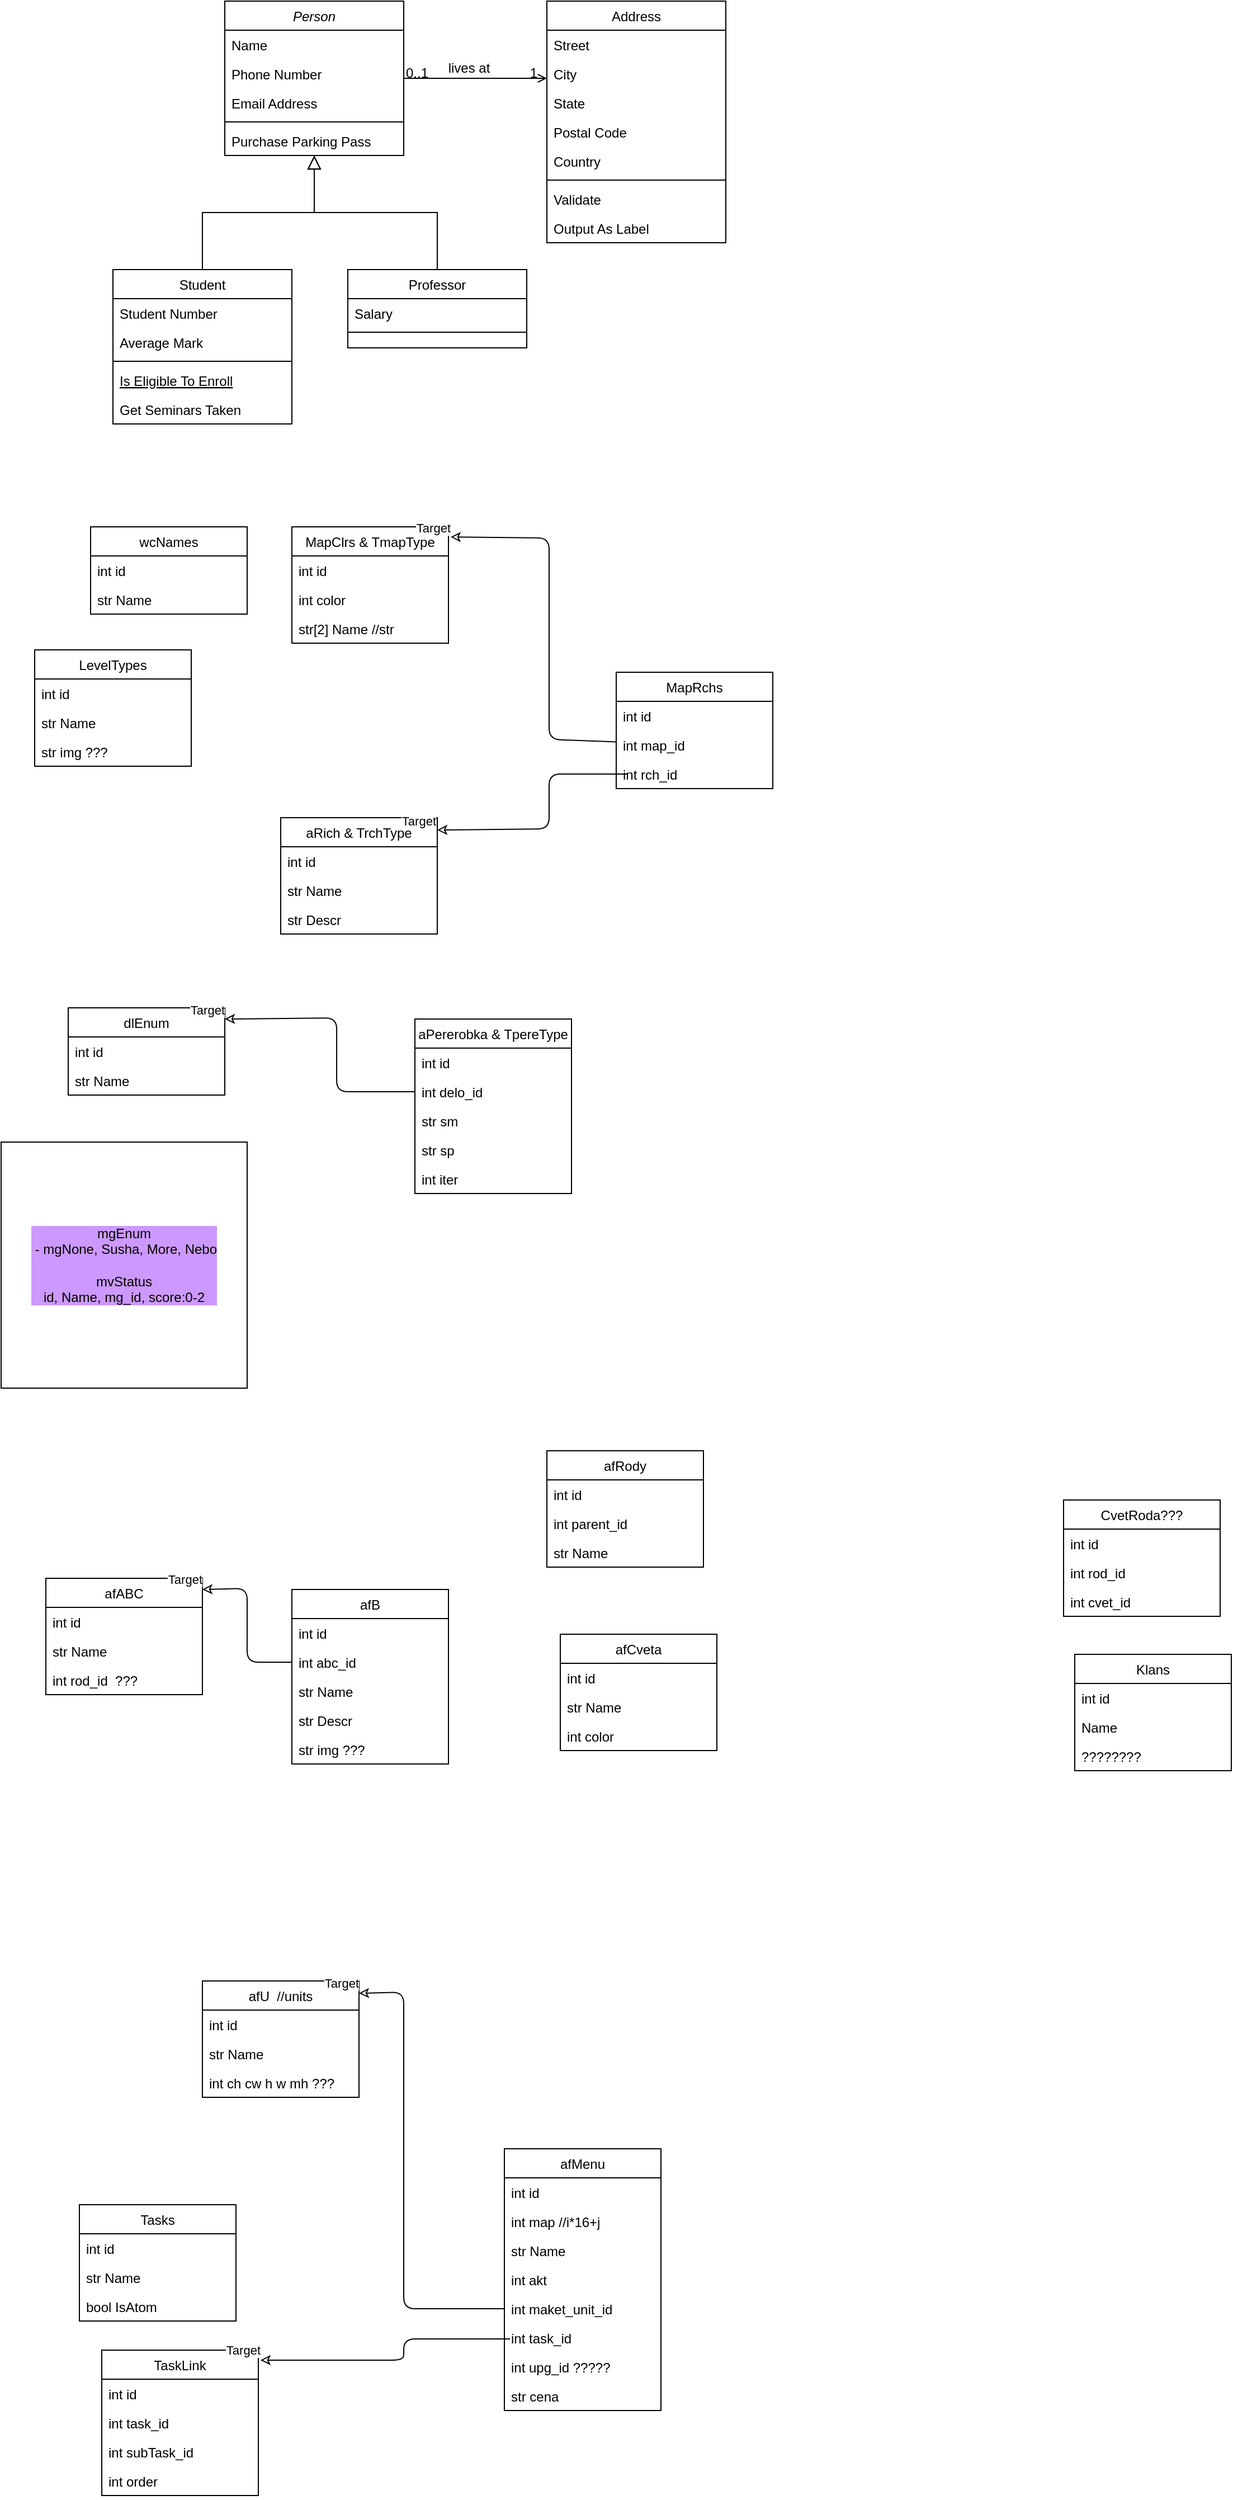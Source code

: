 <mxfile version="14.6.13" type="github">
  <diagram id="C5RBs43oDa-KdzZeNtuy" name="Page-1">
    <mxGraphModel dx="2234" dy="2109" grid="1" gridSize="10" guides="1" tooltips="1" connect="1" arrows="1" fold="1" page="1" pageScale="1" pageWidth="2339" pageHeight="3300" math="0" shadow="0">
      <root>
        <mxCell id="WIyWlLk6GJQsqaUBKTNV-0" />
        <mxCell id="WIyWlLk6GJQsqaUBKTNV-1" parent="WIyWlLk6GJQsqaUBKTNV-0" />
        <mxCell id="zkfFHV4jXpPFQw0GAbJ--0" value="Person" style="swimlane;fontStyle=2;align=center;verticalAlign=top;childLayout=stackLayout;horizontal=1;startSize=26;horizontalStack=0;resizeParent=1;resizeLast=0;collapsible=1;marginBottom=0;rounded=0;shadow=0;strokeWidth=1;" parent="WIyWlLk6GJQsqaUBKTNV-1" vertex="1">
          <mxGeometry x="220" y="120" width="160" height="138" as="geometry">
            <mxRectangle x="230" y="140" width="160" height="26" as="alternateBounds" />
          </mxGeometry>
        </mxCell>
        <mxCell id="zkfFHV4jXpPFQw0GAbJ--1" value="Name" style="text;align=left;verticalAlign=top;spacingLeft=4;spacingRight=4;overflow=hidden;rotatable=0;points=[[0,0.5],[1,0.5]];portConstraint=eastwest;" parent="zkfFHV4jXpPFQw0GAbJ--0" vertex="1">
          <mxGeometry y="26" width="160" height="26" as="geometry" />
        </mxCell>
        <mxCell id="zkfFHV4jXpPFQw0GAbJ--2" value="Phone Number" style="text;align=left;verticalAlign=top;spacingLeft=4;spacingRight=4;overflow=hidden;rotatable=0;points=[[0,0.5],[1,0.5]];portConstraint=eastwest;rounded=0;shadow=0;html=0;" parent="zkfFHV4jXpPFQw0GAbJ--0" vertex="1">
          <mxGeometry y="52" width="160" height="26" as="geometry" />
        </mxCell>
        <mxCell id="zkfFHV4jXpPFQw0GAbJ--3" value="Email Address" style="text;align=left;verticalAlign=top;spacingLeft=4;spacingRight=4;overflow=hidden;rotatable=0;points=[[0,0.5],[1,0.5]];portConstraint=eastwest;rounded=0;shadow=0;html=0;" parent="zkfFHV4jXpPFQw0GAbJ--0" vertex="1">
          <mxGeometry y="78" width="160" height="26" as="geometry" />
        </mxCell>
        <mxCell id="zkfFHV4jXpPFQw0GAbJ--4" value="" style="line;html=1;strokeWidth=1;align=left;verticalAlign=middle;spacingTop=-1;spacingLeft=3;spacingRight=3;rotatable=0;labelPosition=right;points=[];portConstraint=eastwest;" parent="zkfFHV4jXpPFQw0GAbJ--0" vertex="1">
          <mxGeometry y="104" width="160" height="8" as="geometry" />
        </mxCell>
        <mxCell id="zkfFHV4jXpPFQw0GAbJ--5" value="Purchase Parking Pass" style="text;align=left;verticalAlign=top;spacingLeft=4;spacingRight=4;overflow=hidden;rotatable=0;points=[[0,0.5],[1,0.5]];portConstraint=eastwest;" parent="zkfFHV4jXpPFQw0GAbJ--0" vertex="1">
          <mxGeometry y="112" width="160" height="26" as="geometry" />
        </mxCell>
        <mxCell id="zkfFHV4jXpPFQw0GAbJ--6" value="Student" style="swimlane;fontStyle=0;align=center;verticalAlign=top;childLayout=stackLayout;horizontal=1;startSize=26;horizontalStack=0;resizeParent=1;resizeLast=0;collapsible=1;marginBottom=0;rounded=0;shadow=0;strokeWidth=1;" parent="WIyWlLk6GJQsqaUBKTNV-1" vertex="1">
          <mxGeometry x="120" y="360" width="160" height="138" as="geometry">
            <mxRectangle x="130" y="380" width="160" height="26" as="alternateBounds" />
          </mxGeometry>
        </mxCell>
        <mxCell id="zkfFHV4jXpPFQw0GAbJ--7" value="Student Number" style="text;align=left;verticalAlign=top;spacingLeft=4;spacingRight=4;overflow=hidden;rotatable=0;points=[[0,0.5],[1,0.5]];portConstraint=eastwest;" parent="zkfFHV4jXpPFQw0GAbJ--6" vertex="1">
          <mxGeometry y="26" width="160" height="26" as="geometry" />
        </mxCell>
        <mxCell id="zkfFHV4jXpPFQw0GAbJ--8" value="Average Mark" style="text;align=left;verticalAlign=top;spacingLeft=4;spacingRight=4;overflow=hidden;rotatable=0;points=[[0,0.5],[1,0.5]];portConstraint=eastwest;rounded=0;shadow=0;html=0;" parent="zkfFHV4jXpPFQw0GAbJ--6" vertex="1">
          <mxGeometry y="52" width="160" height="26" as="geometry" />
        </mxCell>
        <mxCell id="zkfFHV4jXpPFQw0GAbJ--9" value="" style="line;html=1;strokeWidth=1;align=left;verticalAlign=middle;spacingTop=-1;spacingLeft=3;spacingRight=3;rotatable=0;labelPosition=right;points=[];portConstraint=eastwest;" parent="zkfFHV4jXpPFQw0GAbJ--6" vertex="1">
          <mxGeometry y="78" width="160" height="8" as="geometry" />
        </mxCell>
        <mxCell id="zkfFHV4jXpPFQw0GAbJ--10" value="Is Eligible To Enroll" style="text;align=left;verticalAlign=top;spacingLeft=4;spacingRight=4;overflow=hidden;rotatable=0;points=[[0,0.5],[1,0.5]];portConstraint=eastwest;fontStyle=4" parent="zkfFHV4jXpPFQw0GAbJ--6" vertex="1">
          <mxGeometry y="86" width="160" height="26" as="geometry" />
        </mxCell>
        <mxCell id="zkfFHV4jXpPFQw0GAbJ--11" value="Get Seminars Taken" style="text;align=left;verticalAlign=top;spacingLeft=4;spacingRight=4;overflow=hidden;rotatable=0;points=[[0,0.5],[1,0.5]];portConstraint=eastwest;" parent="zkfFHV4jXpPFQw0GAbJ--6" vertex="1">
          <mxGeometry y="112" width="160" height="26" as="geometry" />
        </mxCell>
        <mxCell id="zkfFHV4jXpPFQw0GAbJ--12" value="" style="endArrow=block;endSize=10;endFill=0;shadow=0;strokeWidth=1;rounded=0;edgeStyle=elbowEdgeStyle;elbow=vertical;" parent="WIyWlLk6GJQsqaUBKTNV-1" source="zkfFHV4jXpPFQw0GAbJ--6" target="zkfFHV4jXpPFQw0GAbJ--0" edge="1">
          <mxGeometry width="160" relative="1" as="geometry">
            <mxPoint x="200" y="203" as="sourcePoint" />
            <mxPoint x="200" y="203" as="targetPoint" />
          </mxGeometry>
        </mxCell>
        <mxCell id="zkfFHV4jXpPFQw0GAbJ--13" value="Professor" style="swimlane;fontStyle=0;align=center;verticalAlign=top;childLayout=stackLayout;horizontal=1;startSize=26;horizontalStack=0;resizeParent=1;resizeLast=0;collapsible=1;marginBottom=0;rounded=0;shadow=0;strokeWidth=1;" parent="WIyWlLk6GJQsqaUBKTNV-1" vertex="1">
          <mxGeometry x="330" y="360" width="160" height="70" as="geometry">
            <mxRectangle x="340" y="380" width="170" height="26" as="alternateBounds" />
          </mxGeometry>
        </mxCell>
        <mxCell id="zkfFHV4jXpPFQw0GAbJ--14" value="Salary" style="text;align=left;verticalAlign=top;spacingLeft=4;spacingRight=4;overflow=hidden;rotatable=0;points=[[0,0.5],[1,0.5]];portConstraint=eastwest;" parent="zkfFHV4jXpPFQw0GAbJ--13" vertex="1">
          <mxGeometry y="26" width="160" height="26" as="geometry" />
        </mxCell>
        <mxCell id="zkfFHV4jXpPFQw0GAbJ--15" value="" style="line;html=1;strokeWidth=1;align=left;verticalAlign=middle;spacingTop=-1;spacingLeft=3;spacingRight=3;rotatable=0;labelPosition=right;points=[];portConstraint=eastwest;" parent="zkfFHV4jXpPFQw0GAbJ--13" vertex="1">
          <mxGeometry y="52" width="160" height="8" as="geometry" />
        </mxCell>
        <mxCell id="zkfFHV4jXpPFQw0GAbJ--16" value="" style="endArrow=block;endSize=10;endFill=0;shadow=0;strokeWidth=1;rounded=0;edgeStyle=elbowEdgeStyle;elbow=vertical;" parent="WIyWlLk6GJQsqaUBKTNV-1" source="zkfFHV4jXpPFQw0GAbJ--13" target="zkfFHV4jXpPFQw0GAbJ--0" edge="1">
          <mxGeometry width="160" relative="1" as="geometry">
            <mxPoint x="210" y="373" as="sourcePoint" />
            <mxPoint x="310" y="271" as="targetPoint" />
          </mxGeometry>
        </mxCell>
        <mxCell id="zkfFHV4jXpPFQw0GAbJ--17" value="Address" style="swimlane;fontStyle=0;align=center;verticalAlign=top;childLayout=stackLayout;horizontal=1;startSize=26;horizontalStack=0;resizeParent=1;resizeLast=0;collapsible=1;marginBottom=0;rounded=0;shadow=0;strokeWidth=1;" parent="WIyWlLk6GJQsqaUBKTNV-1" vertex="1">
          <mxGeometry x="508" y="120" width="160" height="216" as="geometry">
            <mxRectangle x="550" y="140" width="160" height="26" as="alternateBounds" />
          </mxGeometry>
        </mxCell>
        <mxCell id="zkfFHV4jXpPFQw0GAbJ--18" value="Street" style="text;align=left;verticalAlign=top;spacingLeft=4;spacingRight=4;overflow=hidden;rotatable=0;points=[[0,0.5],[1,0.5]];portConstraint=eastwest;" parent="zkfFHV4jXpPFQw0GAbJ--17" vertex="1">
          <mxGeometry y="26" width="160" height="26" as="geometry" />
        </mxCell>
        <mxCell id="zkfFHV4jXpPFQw0GAbJ--19" value="City" style="text;align=left;verticalAlign=top;spacingLeft=4;spacingRight=4;overflow=hidden;rotatable=0;points=[[0,0.5],[1,0.5]];portConstraint=eastwest;rounded=0;shadow=0;html=0;" parent="zkfFHV4jXpPFQw0GAbJ--17" vertex="1">
          <mxGeometry y="52" width="160" height="26" as="geometry" />
        </mxCell>
        <mxCell id="zkfFHV4jXpPFQw0GAbJ--20" value="State" style="text;align=left;verticalAlign=top;spacingLeft=4;spacingRight=4;overflow=hidden;rotatable=0;points=[[0,0.5],[1,0.5]];portConstraint=eastwest;rounded=0;shadow=0;html=0;" parent="zkfFHV4jXpPFQw0GAbJ--17" vertex="1">
          <mxGeometry y="78" width="160" height="26" as="geometry" />
        </mxCell>
        <mxCell id="zkfFHV4jXpPFQw0GAbJ--21" value="Postal Code" style="text;align=left;verticalAlign=top;spacingLeft=4;spacingRight=4;overflow=hidden;rotatable=0;points=[[0,0.5],[1,0.5]];portConstraint=eastwest;rounded=0;shadow=0;html=0;" parent="zkfFHV4jXpPFQw0GAbJ--17" vertex="1">
          <mxGeometry y="104" width="160" height="26" as="geometry" />
        </mxCell>
        <mxCell id="zkfFHV4jXpPFQw0GAbJ--22" value="Country" style="text;align=left;verticalAlign=top;spacingLeft=4;spacingRight=4;overflow=hidden;rotatable=0;points=[[0,0.5],[1,0.5]];portConstraint=eastwest;rounded=0;shadow=0;html=0;" parent="zkfFHV4jXpPFQw0GAbJ--17" vertex="1">
          <mxGeometry y="130" width="160" height="26" as="geometry" />
        </mxCell>
        <mxCell id="zkfFHV4jXpPFQw0GAbJ--23" value="" style="line;html=1;strokeWidth=1;align=left;verticalAlign=middle;spacingTop=-1;spacingLeft=3;spacingRight=3;rotatable=0;labelPosition=right;points=[];portConstraint=eastwest;" parent="zkfFHV4jXpPFQw0GAbJ--17" vertex="1">
          <mxGeometry y="156" width="160" height="8" as="geometry" />
        </mxCell>
        <mxCell id="zkfFHV4jXpPFQw0GAbJ--24" value="Validate" style="text;align=left;verticalAlign=top;spacingLeft=4;spacingRight=4;overflow=hidden;rotatable=0;points=[[0,0.5],[1,0.5]];portConstraint=eastwest;" parent="zkfFHV4jXpPFQw0GAbJ--17" vertex="1">
          <mxGeometry y="164" width="160" height="26" as="geometry" />
        </mxCell>
        <mxCell id="zkfFHV4jXpPFQw0GAbJ--25" value="Output As Label" style="text;align=left;verticalAlign=top;spacingLeft=4;spacingRight=4;overflow=hidden;rotatable=0;points=[[0,0.5],[1,0.5]];portConstraint=eastwest;" parent="zkfFHV4jXpPFQw0GAbJ--17" vertex="1">
          <mxGeometry y="190" width="160" height="26" as="geometry" />
        </mxCell>
        <mxCell id="zkfFHV4jXpPFQw0GAbJ--26" value="" style="endArrow=open;shadow=0;strokeWidth=1;rounded=0;endFill=1;edgeStyle=elbowEdgeStyle;elbow=vertical;" parent="WIyWlLk6GJQsqaUBKTNV-1" source="zkfFHV4jXpPFQw0GAbJ--0" target="zkfFHV4jXpPFQw0GAbJ--17" edge="1">
          <mxGeometry x="0.5" y="41" relative="1" as="geometry">
            <mxPoint x="380" y="192" as="sourcePoint" />
            <mxPoint x="540" y="192" as="targetPoint" />
            <mxPoint x="-40" y="32" as="offset" />
          </mxGeometry>
        </mxCell>
        <mxCell id="zkfFHV4jXpPFQw0GAbJ--27" value="0..1" style="resizable=0;align=left;verticalAlign=bottom;labelBackgroundColor=none;fontSize=12;" parent="zkfFHV4jXpPFQw0GAbJ--26" connectable="0" vertex="1">
          <mxGeometry x="-1" relative="1" as="geometry">
            <mxPoint y="4" as="offset" />
          </mxGeometry>
        </mxCell>
        <mxCell id="zkfFHV4jXpPFQw0GAbJ--28" value="1" style="resizable=0;align=right;verticalAlign=bottom;labelBackgroundColor=none;fontSize=12;" parent="zkfFHV4jXpPFQw0GAbJ--26" connectable="0" vertex="1">
          <mxGeometry x="1" relative="1" as="geometry">
            <mxPoint x="-7" y="4" as="offset" />
          </mxGeometry>
        </mxCell>
        <mxCell id="zkfFHV4jXpPFQw0GAbJ--29" value="lives at" style="text;html=1;resizable=0;points=[];;align=center;verticalAlign=middle;labelBackgroundColor=none;rounded=0;shadow=0;strokeWidth=1;fontSize=12;" parent="zkfFHV4jXpPFQw0GAbJ--26" vertex="1" connectable="0">
          <mxGeometry x="0.5" y="49" relative="1" as="geometry">
            <mxPoint x="-38" y="40" as="offset" />
          </mxGeometry>
        </mxCell>
        <mxCell id="DwehMy0vbzibm8XG3sum-0" value="wcNames" style="swimlane;fontStyle=0;childLayout=stackLayout;horizontal=1;startSize=26;horizontalStack=0;resizeParent=1;resizeParentMax=0;resizeLast=0;collapsible=1;marginBottom=0;" vertex="1" parent="WIyWlLk6GJQsqaUBKTNV-1">
          <mxGeometry x="100" y="590" width="140" height="78" as="geometry" />
        </mxCell>
        <mxCell id="DwehMy0vbzibm8XG3sum-1" value="int id" style="text;strokeColor=none;fillColor=none;align=left;verticalAlign=top;spacingLeft=4;spacingRight=4;overflow=hidden;rotatable=0;points=[[0,0.5],[1,0.5]];portConstraint=eastwest;" vertex="1" parent="DwehMy0vbzibm8XG3sum-0">
          <mxGeometry y="26" width="140" height="26" as="geometry" />
        </mxCell>
        <mxCell id="DwehMy0vbzibm8XG3sum-2" value="str Name" style="text;strokeColor=none;fillColor=none;align=left;verticalAlign=top;spacingLeft=4;spacingRight=4;overflow=hidden;rotatable=0;points=[[0,0.5],[1,0.5]];portConstraint=eastwest;" vertex="1" parent="DwehMy0vbzibm8XG3sum-0">
          <mxGeometry y="52" width="140" height="26" as="geometry" />
        </mxCell>
        <mxCell id="DwehMy0vbzibm8XG3sum-4" value="MapClrs &amp; TmapType" style="swimlane;fontStyle=0;childLayout=stackLayout;horizontal=1;startSize=26;horizontalStack=0;resizeParent=1;resizeParentMax=0;resizeLast=0;collapsible=1;marginBottom=0;" vertex="1" parent="WIyWlLk6GJQsqaUBKTNV-1">
          <mxGeometry x="280" y="590" width="140" height="104" as="geometry" />
        </mxCell>
        <mxCell id="DwehMy0vbzibm8XG3sum-5" value="int id" style="text;strokeColor=none;fillColor=none;align=left;verticalAlign=top;spacingLeft=4;spacingRight=4;overflow=hidden;rotatable=0;points=[[0,0.5],[1,0.5]];portConstraint=eastwest;" vertex="1" parent="DwehMy0vbzibm8XG3sum-4">
          <mxGeometry y="26" width="140" height="26" as="geometry" />
        </mxCell>
        <mxCell id="DwehMy0vbzibm8XG3sum-6" value="int color" style="text;strokeColor=none;fillColor=none;align=left;verticalAlign=top;spacingLeft=4;spacingRight=4;overflow=hidden;rotatable=0;points=[[0,0.5],[1,0.5]];portConstraint=eastwest;" vertex="1" parent="DwehMy0vbzibm8XG3sum-4">
          <mxGeometry y="52" width="140" height="26" as="geometry" />
        </mxCell>
        <mxCell id="DwehMy0vbzibm8XG3sum-7" value="str[2] Name //str" style="text;strokeColor=none;fillColor=none;align=left;verticalAlign=top;spacingLeft=4;spacingRight=4;overflow=hidden;rotatable=0;points=[[0,0.5],[1,0.5]];portConstraint=eastwest;" vertex="1" parent="DwehMy0vbzibm8XG3sum-4">
          <mxGeometry y="78" width="140" height="26" as="geometry" />
        </mxCell>
        <mxCell id="DwehMy0vbzibm8XG3sum-8" value="MapRchs" style="swimlane;fontStyle=0;childLayout=stackLayout;horizontal=1;startSize=26;horizontalStack=0;resizeParent=1;resizeParentMax=0;resizeLast=0;collapsible=1;marginBottom=0;" vertex="1" parent="WIyWlLk6GJQsqaUBKTNV-1">
          <mxGeometry x="570" y="720" width="140" height="104" as="geometry" />
        </mxCell>
        <mxCell id="DwehMy0vbzibm8XG3sum-9" value="int id" style="text;strokeColor=none;fillColor=none;align=left;verticalAlign=top;spacingLeft=4;spacingRight=4;overflow=hidden;rotatable=0;points=[[0,0.5],[1,0.5]];portConstraint=eastwest;" vertex="1" parent="DwehMy0vbzibm8XG3sum-8">
          <mxGeometry y="26" width="140" height="26" as="geometry" />
        </mxCell>
        <mxCell id="DwehMy0vbzibm8XG3sum-10" value="int map_id" style="text;strokeColor=none;fillColor=none;align=left;verticalAlign=top;spacingLeft=4;spacingRight=4;overflow=hidden;rotatable=0;points=[[0,0.5],[1,0.5]];portConstraint=eastwest;" vertex="1" parent="DwehMy0vbzibm8XG3sum-8">
          <mxGeometry y="52" width="140" height="26" as="geometry" />
        </mxCell>
        <mxCell id="DwehMy0vbzibm8XG3sum-11" value="int rch_id" style="text;strokeColor=none;fillColor=none;align=left;verticalAlign=top;spacingLeft=4;spacingRight=4;overflow=hidden;rotatable=0;points=[[0,0.5],[1,0.5]];portConstraint=eastwest;" vertex="1" parent="DwehMy0vbzibm8XG3sum-8">
          <mxGeometry y="78" width="140" height="26" as="geometry" />
        </mxCell>
        <mxCell id="DwehMy0vbzibm8XG3sum-12" value="aRich &amp; TrchType" style="swimlane;fontStyle=0;childLayout=stackLayout;horizontal=1;startSize=26;horizontalStack=0;resizeParent=1;resizeParentMax=0;resizeLast=0;collapsible=1;marginBottom=0;" vertex="1" parent="WIyWlLk6GJQsqaUBKTNV-1">
          <mxGeometry x="270" y="850" width="140" height="104" as="geometry" />
        </mxCell>
        <mxCell id="DwehMy0vbzibm8XG3sum-13" value="int id" style="text;strokeColor=none;fillColor=none;align=left;verticalAlign=top;spacingLeft=4;spacingRight=4;overflow=hidden;rotatable=0;points=[[0,0.5],[1,0.5]];portConstraint=eastwest;" vertex="1" parent="DwehMy0vbzibm8XG3sum-12">
          <mxGeometry y="26" width="140" height="26" as="geometry" />
        </mxCell>
        <mxCell id="DwehMy0vbzibm8XG3sum-14" value="str Name" style="text;strokeColor=none;fillColor=none;align=left;verticalAlign=top;spacingLeft=4;spacingRight=4;overflow=hidden;rotatable=0;points=[[0,0.5],[1,0.5]];portConstraint=eastwest;" vertex="1" parent="DwehMy0vbzibm8XG3sum-12">
          <mxGeometry y="52" width="140" height="26" as="geometry" />
        </mxCell>
        <mxCell id="DwehMy0vbzibm8XG3sum-15" value="str Descr" style="text;strokeColor=none;fillColor=none;align=left;verticalAlign=top;spacingLeft=4;spacingRight=4;overflow=hidden;rotatable=0;points=[[0,0.5],[1,0.5]];portConstraint=eastwest;" vertex="1" parent="DwehMy0vbzibm8XG3sum-12">
          <mxGeometry y="78" width="140" height="26" as="geometry" />
        </mxCell>
        <mxCell id="DwehMy0vbzibm8XG3sum-16" value="" style="endArrow=classic;html=1;endFill=0;entryX=1.014;entryY=0.087;entryDx=0;entryDy=0;entryPerimeter=0;" edge="1" parent="WIyWlLk6GJQsqaUBKTNV-1" source="DwehMy0vbzibm8XG3sum-10" target="DwehMy0vbzibm8XG3sum-4">
          <mxGeometry relative="1" as="geometry">
            <mxPoint x="567" y="780" as="sourcePoint" />
            <mxPoint x="430" y="600" as="targetPoint" />
            <Array as="points">
              <mxPoint x="510" y="780" />
              <mxPoint x="510" y="600" />
            </Array>
          </mxGeometry>
        </mxCell>
        <mxCell id="DwehMy0vbzibm8XG3sum-19" value="Target" style="edgeLabel;resizable=0;html=1;align=right;verticalAlign=bottom;" connectable="0" vertex="1" parent="DwehMy0vbzibm8XG3sum-16">
          <mxGeometry x="1" relative="1" as="geometry" />
        </mxCell>
        <mxCell id="DwehMy0vbzibm8XG3sum-20" value="" style="endArrow=classic;html=1;endFill=0;entryX=1;entryY=0.106;entryDx=0;entryDy=0;entryPerimeter=0;exitX=0.071;exitY=0.501;exitDx=0;exitDy=0;exitPerimeter=0;" edge="1" parent="WIyWlLk6GJQsqaUBKTNV-1" source="DwehMy0vbzibm8XG3sum-11" target="DwehMy0vbzibm8XG3sum-12">
          <mxGeometry relative="1" as="geometry">
            <mxPoint x="577" y="790" as="sourcePoint" />
            <mxPoint x="440" y="610" as="targetPoint" />
            <Array as="points">
              <mxPoint x="510" y="811" />
              <mxPoint x="510" y="860" />
            </Array>
          </mxGeometry>
        </mxCell>
        <mxCell id="DwehMy0vbzibm8XG3sum-21" value="Target" style="edgeLabel;resizable=0;html=1;align=right;verticalAlign=bottom;" connectable="0" vertex="1" parent="DwehMy0vbzibm8XG3sum-20">
          <mxGeometry x="1" relative="1" as="geometry" />
        </mxCell>
        <mxCell id="DwehMy0vbzibm8XG3sum-22" value="dlEnum" style="swimlane;fontStyle=0;childLayout=stackLayout;horizontal=1;startSize=26;horizontalStack=0;resizeParent=1;resizeParentMax=0;resizeLast=0;collapsible=1;marginBottom=0;" vertex="1" parent="WIyWlLk6GJQsqaUBKTNV-1">
          <mxGeometry x="80" y="1020" width="140" height="78" as="geometry" />
        </mxCell>
        <mxCell id="DwehMy0vbzibm8XG3sum-23" value="int id" style="text;strokeColor=none;fillColor=none;align=left;verticalAlign=top;spacingLeft=4;spacingRight=4;overflow=hidden;rotatable=0;points=[[0,0.5],[1,0.5]];portConstraint=eastwest;" vertex="1" parent="DwehMy0vbzibm8XG3sum-22">
          <mxGeometry y="26" width="140" height="26" as="geometry" />
        </mxCell>
        <mxCell id="DwehMy0vbzibm8XG3sum-24" value="str Name" style="text;strokeColor=none;fillColor=none;align=left;verticalAlign=top;spacingLeft=4;spacingRight=4;overflow=hidden;rotatable=0;points=[[0,0.5],[1,0.5]];portConstraint=eastwest;" vertex="1" parent="DwehMy0vbzibm8XG3sum-22">
          <mxGeometry y="52" width="140" height="26" as="geometry" />
        </mxCell>
        <mxCell id="DwehMy0vbzibm8XG3sum-26" value="aPererobka &amp; TpereType" style="swimlane;fontStyle=0;childLayout=stackLayout;horizontal=1;startSize=26;horizontalStack=0;resizeParent=1;resizeParentMax=0;resizeLast=0;collapsible=1;marginBottom=0;" vertex="1" parent="WIyWlLk6GJQsqaUBKTNV-1">
          <mxGeometry x="390" y="1030" width="140" height="156" as="geometry" />
        </mxCell>
        <mxCell id="DwehMy0vbzibm8XG3sum-27" value="int id" style="text;strokeColor=none;fillColor=none;align=left;verticalAlign=top;spacingLeft=4;spacingRight=4;overflow=hidden;rotatable=0;points=[[0,0.5],[1,0.5]];portConstraint=eastwest;" vertex="1" parent="DwehMy0vbzibm8XG3sum-26">
          <mxGeometry y="26" width="140" height="26" as="geometry" />
        </mxCell>
        <mxCell id="DwehMy0vbzibm8XG3sum-28" value="int delo_id" style="text;strokeColor=none;fillColor=none;align=left;verticalAlign=top;spacingLeft=4;spacingRight=4;overflow=hidden;rotatable=0;points=[[0,0.5],[1,0.5]];portConstraint=eastwest;" vertex="1" parent="DwehMy0vbzibm8XG3sum-26">
          <mxGeometry y="52" width="140" height="26" as="geometry" />
        </mxCell>
        <mxCell id="DwehMy0vbzibm8XG3sum-29" value="str sm" style="text;strokeColor=none;fillColor=none;align=left;verticalAlign=top;spacingLeft=4;spacingRight=4;overflow=hidden;rotatable=0;points=[[0,0.5],[1,0.5]];portConstraint=eastwest;" vertex="1" parent="DwehMy0vbzibm8XG3sum-26">
          <mxGeometry y="78" width="140" height="26" as="geometry" />
        </mxCell>
        <mxCell id="DwehMy0vbzibm8XG3sum-30" value="str sp" style="text;strokeColor=none;fillColor=none;align=left;verticalAlign=top;spacingLeft=4;spacingRight=4;overflow=hidden;rotatable=0;points=[[0,0.5],[1,0.5]];portConstraint=eastwest;" vertex="1" parent="DwehMy0vbzibm8XG3sum-26">
          <mxGeometry y="104" width="140" height="26" as="geometry" />
        </mxCell>
        <mxCell id="DwehMy0vbzibm8XG3sum-33" value="int iter" style="text;strokeColor=none;fillColor=none;align=left;verticalAlign=top;spacingLeft=4;spacingRight=4;overflow=hidden;rotatable=0;points=[[0,0.5],[1,0.5]];portConstraint=eastwest;" vertex="1" parent="DwehMy0vbzibm8XG3sum-26">
          <mxGeometry y="130" width="140" height="26" as="geometry" />
        </mxCell>
        <mxCell id="DwehMy0vbzibm8XG3sum-31" value="" style="endArrow=classic;html=1;endFill=0;entryX=1;entryY=0.106;entryDx=0;entryDy=0;entryPerimeter=0;exitX=0;exitY=0.5;exitDx=0;exitDy=0;" edge="1" parent="WIyWlLk6GJQsqaUBKTNV-1" source="DwehMy0vbzibm8XG3sum-28">
          <mxGeometry relative="1" as="geometry">
            <mxPoint x="390.0" y="980.006" as="sourcePoint" />
            <mxPoint x="220.06" y="1030.004" as="targetPoint" />
            <Array as="points">
              <mxPoint x="320" y="1095" />
              <mxPoint x="320.06" y="1028.98" />
            </Array>
          </mxGeometry>
        </mxCell>
        <mxCell id="DwehMy0vbzibm8XG3sum-32" value="Target" style="edgeLabel;resizable=0;html=1;align=right;verticalAlign=bottom;" connectable="0" vertex="1" parent="DwehMy0vbzibm8XG3sum-31">
          <mxGeometry x="1" relative="1" as="geometry" />
        </mxCell>
        <mxCell id="DwehMy0vbzibm8XG3sum-34" value="afRody" style="swimlane;fontStyle=0;childLayout=stackLayout;horizontal=1;startSize=26;horizontalStack=0;resizeParent=1;resizeParentMax=0;resizeLast=0;collapsible=1;marginBottom=0;" vertex="1" parent="WIyWlLk6GJQsqaUBKTNV-1">
          <mxGeometry x="508" y="1416" width="140" height="104" as="geometry" />
        </mxCell>
        <mxCell id="DwehMy0vbzibm8XG3sum-35" value="int id" style="text;strokeColor=none;fillColor=none;align=left;verticalAlign=top;spacingLeft=4;spacingRight=4;overflow=hidden;rotatable=0;points=[[0,0.5],[1,0.5]];portConstraint=eastwest;" vertex="1" parent="DwehMy0vbzibm8XG3sum-34">
          <mxGeometry y="26" width="140" height="26" as="geometry" />
        </mxCell>
        <mxCell id="DwehMy0vbzibm8XG3sum-36" value="int parent_id" style="text;strokeColor=none;fillColor=none;align=left;verticalAlign=top;spacingLeft=4;spacingRight=4;overflow=hidden;rotatable=0;points=[[0,0.5],[1,0.5]];portConstraint=eastwest;" vertex="1" parent="DwehMy0vbzibm8XG3sum-34">
          <mxGeometry y="52" width="140" height="26" as="geometry" />
        </mxCell>
        <mxCell id="DwehMy0vbzibm8XG3sum-37" value="str Name" style="text;strokeColor=none;fillColor=none;align=left;verticalAlign=top;spacingLeft=4;spacingRight=4;overflow=hidden;rotatable=0;points=[[0,0.5],[1,0.5]];portConstraint=eastwest;" vertex="1" parent="DwehMy0vbzibm8XG3sum-34">
          <mxGeometry y="78" width="140" height="26" as="geometry" />
        </mxCell>
        <mxCell id="DwehMy0vbzibm8XG3sum-38" value="Klans" style="swimlane;fontStyle=0;childLayout=stackLayout;horizontal=1;startSize=26;horizontalStack=0;resizeParent=1;resizeParentMax=0;resizeLast=0;collapsible=1;marginBottom=0;" vertex="1" parent="WIyWlLk6GJQsqaUBKTNV-1">
          <mxGeometry x="980" y="1598" width="140" height="104" as="geometry" />
        </mxCell>
        <mxCell id="DwehMy0vbzibm8XG3sum-39" value="int id" style="text;strokeColor=none;fillColor=none;align=left;verticalAlign=top;spacingLeft=4;spacingRight=4;overflow=hidden;rotatable=0;points=[[0,0.5],[1,0.5]];portConstraint=eastwest;" vertex="1" parent="DwehMy0vbzibm8XG3sum-38">
          <mxGeometry y="26" width="140" height="26" as="geometry" />
        </mxCell>
        <mxCell id="DwehMy0vbzibm8XG3sum-40" value="Name" style="text;strokeColor=none;fillColor=none;align=left;verticalAlign=top;spacingLeft=4;spacingRight=4;overflow=hidden;rotatable=0;points=[[0,0.5],[1,0.5]];portConstraint=eastwest;" vertex="1" parent="DwehMy0vbzibm8XG3sum-38">
          <mxGeometry y="52" width="140" height="26" as="geometry" />
        </mxCell>
        <mxCell id="DwehMy0vbzibm8XG3sum-41" value="????????" style="text;strokeColor=none;fillColor=none;align=left;verticalAlign=top;spacingLeft=4;spacingRight=4;overflow=hidden;rotatable=0;points=[[0,0.5],[1,0.5]];portConstraint=eastwest;" vertex="1" parent="DwehMy0vbzibm8XG3sum-38">
          <mxGeometry y="78" width="140" height="26" as="geometry" />
        </mxCell>
        <mxCell id="DwehMy0vbzibm8XG3sum-42" value="afCveta" style="swimlane;fontStyle=0;childLayout=stackLayout;horizontal=1;startSize=26;horizontalStack=0;resizeParent=1;resizeParentMax=0;resizeLast=0;collapsible=1;marginBottom=0;" vertex="1" parent="WIyWlLk6GJQsqaUBKTNV-1">
          <mxGeometry x="520" y="1580" width="140" height="104" as="geometry" />
        </mxCell>
        <mxCell id="DwehMy0vbzibm8XG3sum-43" value="int id" style="text;strokeColor=none;fillColor=none;align=left;verticalAlign=top;spacingLeft=4;spacingRight=4;overflow=hidden;rotatable=0;points=[[0,0.5],[1,0.5]];portConstraint=eastwest;" vertex="1" parent="DwehMy0vbzibm8XG3sum-42">
          <mxGeometry y="26" width="140" height="26" as="geometry" />
        </mxCell>
        <mxCell id="DwehMy0vbzibm8XG3sum-44" value="str Name" style="text;strokeColor=none;fillColor=none;align=left;verticalAlign=top;spacingLeft=4;spacingRight=4;overflow=hidden;rotatable=0;points=[[0,0.5],[1,0.5]];portConstraint=eastwest;" vertex="1" parent="DwehMy0vbzibm8XG3sum-42">
          <mxGeometry y="52" width="140" height="26" as="geometry" />
        </mxCell>
        <mxCell id="DwehMy0vbzibm8XG3sum-45" value="int color" style="text;strokeColor=none;fillColor=none;align=left;verticalAlign=top;spacingLeft=4;spacingRight=4;overflow=hidden;rotatable=0;points=[[0,0.5],[1,0.5]];portConstraint=eastwest;" vertex="1" parent="DwehMy0vbzibm8XG3sum-42">
          <mxGeometry y="78" width="140" height="26" as="geometry" />
        </mxCell>
        <mxCell id="DwehMy0vbzibm8XG3sum-46" value="CvetRoda???" style="swimlane;fontStyle=0;childLayout=stackLayout;horizontal=1;startSize=26;horizontalStack=0;resizeParent=1;resizeParentMax=0;resizeLast=0;collapsible=1;marginBottom=0;" vertex="1" parent="WIyWlLk6GJQsqaUBKTNV-1">
          <mxGeometry x="970" y="1460" width="140" height="104" as="geometry" />
        </mxCell>
        <mxCell id="DwehMy0vbzibm8XG3sum-47" value="int id" style="text;strokeColor=none;fillColor=none;align=left;verticalAlign=top;spacingLeft=4;spacingRight=4;overflow=hidden;rotatable=0;points=[[0,0.5],[1,0.5]];portConstraint=eastwest;" vertex="1" parent="DwehMy0vbzibm8XG3sum-46">
          <mxGeometry y="26" width="140" height="26" as="geometry" />
        </mxCell>
        <mxCell id="DwehMy0vbzibm8XG3sum-48" value="int rod_id" style="text;strokeColor=none;fillColor=none;align=left;verticalAlign=top;spacingLeft=4;spacingRight=4;overflow=hidden;rotatable=0;points=[[0,0.5],[1,0.5]];portConstraint=eastwest;" vertex="1" parent="DwehMy0vbzibm8XG3sum-46">
          <mxGeometry y="52" width="140" height="26" as="geometry" />
        </mxCell>
        <mxCell id="DwehMy0vbzibm8XG3sum-49" value="int cvet_id" style="text;strokeColor=none;fillColor=none;align=left;verticalAlign=top;spacingLeft=4;spacingRight=4;overflow=hidden;rotatable=0;points=[[0,0.5],[1,0.5]];portConstraint=eastwest;" vertex="1" parent="DwehMy0vbzibm8XG3sum-46">
          <mxGeometry y="78" width="140" height="26" as="geometry" />
        </mxCell>
        <mxCell id="DwehMy0vbzibm8XG3sum-50" value="afABC" style="swimlane;fontStyle=0;childLayout=stackLayout;horizontal=1;startSize=26;horizontalStack=0;resizeParent=1;resizeParentMax=0;resizeLast=0;collapsible=1;marginBottom=0;" vertex="1" parent="WIyWlLk6GJQsqaUBKTNV-1">
          <mxGeometry x="60" y="1530" width="140" height="104" as="geometry" />
        </mxCell>
        <mxCell id="DwehMy0vbzibm8XG3sum-51" value="int id" style="text;strokeColor=none;fillColor=none;align=left;verticalAlign=top;spacingLeft=4;spacingRight=4;overflow=hidden;rotatable=0;points=[[0,0.5],[1,0.5]];portConstraint=eastwest;" vertex="1" parent="DwehMy0vbzibm8XG3sum-50">
          <mxGeometry y="26" width="140" height="26" as="geometry" />
        </mxCell>
        <mxCell id="DwehMy0vbzibm8XG3sum-52" value="str Name" style="text;strokeColor=none;fillColor=none;align=left;verticalAlign=top;spacingLeft=4;spacingRight=4;overflow=hidden;rotatable=0;points=[[0,0.5],[1,0.5]];portConstraint=eastwest;" vertex="1" parent="DwehMy0vbzibm8XG3sum-50">
          <mxGeometry y="52" width="140" height="26" as="geometry" />
        </mxCell>
        <mxCell id="DwehMy0vbzibm8XG3sum-53" value="int rod_id  ???" style="text;strokeColor=none;fillColor=none;align=left;verticalAlign=top;spacingLeft=4;spacingRight=4;overflow=hidden;rotatable=0;points=[[0,0.5],[1,0.5]];portConstraint=eastwest;" vertex="1" parent="DwehMy0vbzibm8XG3sum-50">
          <mxGeometry y="78" width="140" height="26" as="geometry" />
        </mxCell>
        <mxCell id="DwehMy0vbzibm8XG3sum-54" value="afB" style="swimlane;fontStyle=0;childLayout=stackLayout;horizontal=1;startSize=26;horizontalStack=0;resizeParent=1;resizeParentMax=0;resizeLast=0;collapsible=1;marginBottom=0;" vertex="1" parent="WIyWlLk6GJQsqaUBKTNV-1">
          <mxGeometry x="280" y="1540" width="140" height="156" as="geometry" />
        </mxCell>
        <mxCell id="DwehMy0vbzibm8XG3sum-55" value="int id" style="text;strokeColor=none;fillColor=none;align=left;verticalAlign=top;spacingLeft=4;spacingRight=4;overflow=hidden;rotatable=0;points=[[0,0.5],[1,0.5]];portConstraint=eastwest;" vertex="1" parent="DwehMy0vbzibm8XG3sum-54">
          <mxGeometry y="26" width="140" height="26" as="geometry" />
        </mxCell>
        <mxCell id="DwehMy0vbzibm8XG3sum-56" value="int abc_id" style="text;strokeColor=none;fillColor=none;align=left;verticalAlign=top;spacingLeft=4;spacingRight=4;overflow=hidden;rotatable=0;points=[[0,0.5],[1,0.5]];portConstraint=eastwest;" vertex="1" parent="DwehMy0vbzibm8XG3sum-54">
          <mxGeometry y="52" width="140" height="26" as="geometry" />
        </mxCell>
        <mxCell id="DwehMy0vbzibm8XG3sum-57" value="str Name" style="text;strokeColor=none;fillColor=none;align=left;verticalAlign=top;spacingLeft=4;spacingRight=4;overflow=hidden;rotatable=0;points=[[0,0.5],[1,0.5]];portConstraint=eastwest;" vertex="1" parent="DwehMy0vbzibm8XG3sum-54">
          <mxGeometry y="78" width="140" height="26" as="geometry" />
        </mxCell>
        <mxCell id="DwehMy0vbzibm8XG3sum-58" value="str Descr" style="text;strokeColor=none;fillColor=none;align=left;verticalAlign=top;spacingLeft=4;spacingRight=4;overflow=hidden;rotatable=0;points=[[0,0.5],[1,0.5]];portConstraint=eastwest;" vertex="1" parent="DwehMy0vbzibm8XG3sum-54">
          <mxGeometry y="104" width="140" height="26" as="geometry" />
        </mxCell>
        <mxCell id="DwehMy0vbzibm8XG3sum-59" value="str img ???" style="text;strokeColor=none;fillColor=none;align=left;verticalAlign=top;spacingLeft=4;spacingRight=4;overflow=hidden;rotatable=0;points=[[0,0.5],[1,0.5]];portConstraint=eastwest;" vertex="1" parent="DwehMy0vbzibm8XG3sum-54">
          <mxGeometry y="130" width="140" height="26" as="geometry" />
        </mxCell>
        <mxCell id="DwehMy0vbzibm8XG3sum-60" value="" style="endArrow=classic;html=1;endFill=0;" edge="1" parent="WIyWlLk6GJQsqaUBKTNV-1">
          <mxGeometry relative="1" as="geometry">
            <mxPoint x="280" y="1605" as="sourcePoint" />
            <mxPoint x="200" y="1539.99" as="targetPoint" />
            <Array as="points">
              <mxPoint x="239.94" y="1605.01" />
              <mxPoint x="240" y="1538.99" />
            </Array>
          </mxGeometry>
        </mxCell>
        <mxCell id="DwehMy0vbzibm8XG3sum-61" value="Target" style="edgeLabel;resizable=0;html=1;align=right;verticalAlign=bottom;" connectable="0" vertex="1" parent="DwehMy0vbzibm8XG3sum-60">
          <mxGeometry x="1" relative="1" as="geometry" />
        </mxCell>
        <mxCell id="DwehMy0vbzibm8XG3sum-62" value="afU  //units" style="swimlane;fontStyle=0;childLayout=stackLayout;horizontal=1;startSize=26;horizontalStack=0;resizeParent=1;resizeParentMax=0;resizeLast=0;collapsible=1;marginBottom=0;" vertex="1" parent="WIyWlLk6GJQsqaUBKTNV-1">
          <mxGeometry x="200" y="1890" width="140" height="104" as="geometry" />
        </mxCell>
        <mxCell id="DwehMy0vbzibm8XG3sum-63" value="int id" style="text;strokeColor=none;fillColor=none;align=left;verticalAlign=top;spacingLeft=4;spacingRight=4;overflow=hidden;rotatable=0;points=[[0,0.5],[1,0.5]];portConstraint=eastwest;" vertex="1" parent="DwehMy0vbzibm8XG3sum-62">
          <mxGeometry y="26" width="140" height="26" as="geometry" />
        </mxCell>
        <mxCell id="DwehMy0vbzibm8XG3sum-64" value="str Name" style="text;strokeColor=none;fillColor=none;align=left;verticalAlign=top;spacingLeft=4;spacingRight=4;overflow=hidden;rotatable=0;points=[[0,0.5],[1,0.5]];portConstraint=eastwest;" vertex="1" parent="DwehMy0vbzibm8XG3sum-62">
          <mxGeometry y="52" width="140" height="26" as="geometry" />
        </mxCell>
        <mxCell id="DwehMy0vbzibm8XG3sum-65" value="int ch cw h w mh ???" style="text;strokeColor=none;fillColor=none;align=left;verticalAlign=top;spacingLeft=4;spacingRight=4;overflow=hidden;rotatable=0;points=[[0,0.5],[1,0.5]];portConstraint=eastwest;" vertex="1" parent="DwehMy0vbzibm8XG3sum-62">
          <mxGeometry y="78" width="140" height="26" as="geometry" />
        </mxCell>
        <mxCell id="DwehMy0vbzibm8XG3sum-66" value="afMenu" style="swimlane;fontStyle=0;childLayout=stackLayout;horizontal=1;startSize=26;horizontalStack=0;resizeParent=1;resizeParentMax=0;resizeLast=0;collapsible=1;marginBottom=0;" vertex="1" parent="WIyWlLk6GJQsqaUBKTNV-1">
          <mxGeometry x="470" y="2040" width="140" height="234" as="geometry" />
        </mxCell>
        <mxCell id="DwehMy0vbzibm8XG3sum-67" value="int id" style="text;strokeColor=none;fillColor=none;align=left;verticalAlign=top;spacingLeft=4;spacingRight=4;overflow=hidden;rotatable=0;points=[[0,0.5],[1,0.5]];portConstraint=eastwest;" vertex="1" parent="DwehMy0vbzibm8XG3sum-66">
          <mxGeometry y="26" width="140" height="26" as="geometry" />
        </mxCell>
        <mxCell id="DwehMy0vbzibm8XG3sum-68" value="int map //i*16+j" style="text;strokeColor=none;fillColor=none;align=left;verticalAlign=top;spacingLeft=4;spacingRight=4;overflow=hidden;rotatable=0;points=[[0,0.5],[1,0.5]];portConstraint=eastwest;" vertex="1" parent="DwehMy0vbzibm8XG3sum-66">
          <mxGeometry y="52" width="140" height="26" as="geometry" />
        </mxCell>
        <mxCell id="DwehMy0vbzibm8XG3sum-69" value="str Name" style="text;strokeColor=none;fillColor=none;align=left;verticalAlign=top;spacingLeft=4;spacingRight=4;overflow=hidden;rotatable=0;points=[[0,0.5],[1,0.5]];portConstraint=eastwest;" vertex="1" parent="DwehMy0vbzibm8XG3sum-66">
          <mxGeometry y="78" width="140" height="26" as="geometry" />
        </mxCell>
        <mxCell id="DwehMy0vbzibm8XG3sum-70" value="int akt" style="text;strokeColor=none;fillColor=none;align=left;verticalAlign=top;spacingLeft=4;spacingRight=4;overflow=hidden;rotatable=0;points=[[0,0.5],[1,0.5]];portConstraint=eastwest;" vertex="1" parent="DwehMy0vbzibm8XG3sum-66">
          <mxGeometry y="104" width="140" height="26" as="geometry" />
        </mxCell>
        <mxCell id="DwehMy0vbzibm8XG3sum-71" value="int maket_unit_id" style="text;strokeColor=none;fillColor=none;align=left;verticalAlign=top;spacingLeft=4;spacingRight=4;overflow=hidden;rotatable=0;points=[[0,0.5],[1,0.5]];portConstraint=eastwest;" vertex="1" parent="DwehMy0vbzibm8XG3sum-66">
          <mxGeometry y="130" width="140" height="26" as="geometry" />
        </mxCell>
        <mxCell id="DwehMy0vbzibm8XG3sum-72" value="int task_id" style="text;strokeColor=none;fillColor=none;align=left;verticalAlign=top;spacingLeft=4;spacingRight=4;overflow=hidden;rotatable=0;points=[[0,0.5],[1,0.5]];portConstraint=eastwest;" vertex="1" parent="DwehMy0vbzibm8XG3sum-66">
          <mxGeometry y="156" width="140" height="26" as="geometry" />
        </mxCell>
        <mxCell id="DwehMy0vbzibm8XG3sum-86" value="int upg_id ?????" style="text;strokeColor=none;fillColor=none;align=left;verticalAlign=top;spacingLeft=4;spacingRight=4;overflow=hidden;rotatable=0;points=[[0,0.5],[1,0.5]];portConstraint=eastwest;" vertex="1" parent="DwehMy0vbzibm8XG3sum-66">
          <mxGeometry y="182" width="140" height="26" as="geometry" />
        </mxCell>
        <mxCell id="DwehMy0vbzibm8XG3sum-87" value="str cena" style="text;strokeColor=none;fillColor=none;align=left;verticalAlign=top;spacingLeft=4;spacingRight=4;overflow=hidden;rotatable=0;points=[[0,0.5],[1,0.5]];portConstraint=eastwest;" vertex="1" parent="DwehMy0vbzibm8XG3sum-66">
          <mxGeometry y="208" width="140" height="26" as="geometry" />
        </mxCell>
        <mxCell id="DwehMy0vbzibm8XG3sum-73" value="Tasks" style="swimlane;fontStyle=0;childLayout=stackLayout;horizontal=1;startSize=26;horizontalStack=0;resizeParent=1;resizeParentMax=0;resizeLast=0;collapsible=1;marginBottom=0;" vertex="1" parent="WIyWlLk6GJQsqaUBKTNV-1">
          <mxGeometry x="90" y="2090" width="140" height="104" as="geometry" />
        </mxCell>
        <mxCell id="DwehMy0vbzibm8XG3sum-74" value="int id" style="text;strokeColor=none;fillColor=none;align=left;verticalAlign=top;spacingLeft=4;spacingRight=4;overflow=hidden;rotatable=0;points=[[0,0.5],[1,0.5]];portConstraint=eastwest;" vertex="1" parent="DwehMy0vbzibm8XG3sum-73">
          <mxGeometry y="26" width="140" height="26" as="geometry" />
        </mxCell>
        <mxCell id="DwehMy0vbzibm8XG3sum-75" value="str Name" style="text;strokeColor=none;fillColor=none;align=left;verticalAlign=top;spacingLeft=4;spacingRight=4;overflow=hidden;rotatable=0;points=[[0,0.5],[1,0.5]];portConstraint=eastwest;" vertex="1" parent="DwehMy0vbzibm8XG3sum-73">
          <mxGeometry y="52" width="140" height="26" as="geometry" />
        </mxCell>
        <mxCell id="DwehMy0vbzibm8XG3sum-76" value="bool IsAtom" style="text;strokeColor=none;fillColor=none;align=left;verticalAlign=top;spacingLeft=4;spacingRight=4;overflow=hidden;rotatable=0;points=[[0,0.5],[1,0.5]];portConstraint=eastwest;" vertex="1" parent="DwehMy0vbzibm8XG3sum-73">
          <mxGeometry y="78" width="140" height="26" as="geometry" />
        </mxCell>
        <mxCell id="DwehMy0vbzibm8XG3sum-77" value="TaskLink" style="swimlane;fontStyle=0;childLayout=stackLayout;horizontal=1;startSize=26;horizontalStack=0;resizeParent=1;resizeParentMax=0;resizeLast=0;collapsible=1;marginBottom=0;" vertex="1" parent="WIyWlLk6GJQsqaUBKTNV-1">
          <mxGeometry x="110" y="2220" width="140" height="130" as="geometry" />
        </mxCell>
        <mxCell id="DwehMy0vbzibm8XG3sum-78" value="int id" style="text;strokeColor=none;fillColor=none;align=left;verticalAlign=top;spacingLeft=4;spacingRight=4;overflow=hidden;rotatable=0;points=[[0,0.5],[1,0.5]];portConstraint=eastwest;" vertex="1" parent="DwehMy0vbzibm8XG3sum-77">
          <mxGeometry y="26" width="140" height="26" as="geometry" />
        </mxCell>
        <mxCell id="DwehMy0vbzibm8XG3sum-79" value="int task_id" style="text;strokeColor=none;fillColor=none;align=left;verticalAlign=top;spacingLeft=4;spacingRight=4;overflow=hidden;rotatable=0;points=[[0,0.5],[1,0.5]];portConstraint=eastwest;" vertex="1" parent="DwehMy0vbzibm8XG3sum-77">
          <mxGeometry y="52" width="140" height="26" as="geometry" />
        </mxCell>
        <mxCell id="DwehMy0vbzibm8XG3sum-80" value="int subTask_id" style="text;strokeColor=none;fillColor=none;align=left;verticalAlign=top;spacingLeft=4;spacingRight=4;overflow=hidden;rotatable=0;points=[[0,0.5],[1,0.5]];portConstraint=eastwest;" vertex="1" parent="DwehMy0vbzibm8XG3sum-77">
          <mxGeometry y="78" width="140" height="26" as="geometry" />
        </mxCell>
        <mxCell id="DwehMy0vbzibm8XG3sum-81" value="int order" style="text;strokeColor=none;fillColor=none;align=left;verticalAlign=top;spacingLeft=4;spacingRight=4;overflow=hidden;rotatable=0;points=[[0,0.5],[1,0.5]];portConstraint=eastwest;" vertex="1" parent="DwehMy0vbzibm8XG3sum-77">
          <mxGeometry y="104" width="140" height="26" as="geometry" />
        </mxCell>
        <mxCell id="DwehMy0vbzibm8XG3sum-82" value="LevelTypes" style="swimlane;fontStyle=0;childLayout=stackLayout;horizontal=1;startSize=26;horizontalStack=0;resizeParent=1;resizeParentMax=0;resizeLast=0;collapsible=1;marginBottom=0;" vertex="1" parent="WIyWlLk6GJQsqaUBKTNV-1">
          <mxGeometry x="50" y="700" width="140" height="104" as="geometry" />
        </mxCell>
        <mxCell id="DwehMy0vbzibm8XG3sum-83" value="int id" style="text;strokeColor=none;fillColor=none;align=left;verticalAlign=top;spacingLeft=4;spacingRight=4;overflow=hidden;rotatable=0;points=[[0,0.5],[1,0.5]];portConstraint=eastwest;" vertex="1" parent="DwehMy0vbzibm8XG3sum-82">
          <mxGeometry y="26" width="140" height="26" as="geometry" />
        </mxCell>
        <mxCell id="DwehMy0vbzibm8XG3sum-84" value="str Name" style="text;strokeColor=none;fillColor=none;align=left;verticalAlign=top;spacingLeft=4;spacingRight=4;overflow=hidden;rotatable=0;points=[[0,0.5],[1,0.5]];portConstraint=eastwest;" vertex="1" parent="DwehMy0vbzibm8XG3sum-82">
          <mxGeometry y="52" width="140" height="26" as="geometry" />
        </mxCell>
        <mxCell id="DwehMy0vbzibm8XG3sum-85" value="str img ???" style="text;strokeColor=none;fillColor=none;align=left;verticalAlign=top;spacingLeft=4;spacingRight=4;overflow=hidden;rotatable=0;points=[[0,0.5],[1,0.5]];portConstraint=eastwest;" vertex="1" parent="DwehMy0vbzibm8XG3sum-82">
          <mxGeometry y="78" width="140" height="26" as="geometry" />
        </mxCell>
        <mxCell id="DwehMy0vbzibm8XG3sum-88" value="" style="endArrow=classic;html=1;endFill=0;exitX=0;exitY=0.5;exitDx=0;exitDy=0;" edge="1" parent="WIyWlLk6GJQsqaUBKTNV-1" source="DwehMy0vbzibm8XG3sum-71">
          <mxGeometry relative="1" as="geometry">
            <mxPoint x="420" y="1966.01" as="sourcePoint" />
            <mxPoint x="340" y="1901.0" as="targetPoint" />
            <Array as="points">
              <mxPoint x="380" y="2183" />
              <mxPoint x="380" y="1900" />
            </Array>
          </mxGeometry>
        </mxCell>
        <mxCell id="DwehMy0vbzibm8XG3sum-89" value="Target" style="edgeLabel;resizable=0;html=1;align=right;verticalAlign=bottom;" connectable="0" vertex="1" parent="DwehMy0vbzibm8XG3sum-88">
          <mxGeometry x="1" relative="1" as="geometry" />
        </mxCell>
        <mxCell id="DwehMy0vbzibm8XG3sum-90" value="" style="endArrow=classic;html=1;endFill=0;entryX=1.014;entryY=0.069;entryDx=0;entryDy=0;entryPerimeter=0;" edge="1" parent="WIyWlLk6GJQsqaUBKTNV-1" target="DwehMy0vbzibm8XG3sum-77">
          <mxGeometry relative="1" as="geometry">
            <mxPoint x="475" y="2210" as="sourcePoint" />
            <mxPoint x="345" y="1931" as="targetPoint" />
            <Array as="points">
              <mxPoint x="380" y="2210" />
              <mxPoint x="380" y="2229" />
            </Array>
          </mxGeometry>
        </mxCell>
        <mxCell id="DwehMy0vbzibm8XG3sum-91" value="Target" style="edgeLabel;resizable=0;html=1;align=right;verticalAlign=bottom;" connectable="0" vertex="1" parent="DwehMy0vbzibm8XG3sum-90">
          <mxGeometry x="1" relative="1" as="geometry" />
        </mxCell>
        <mxCell id="DwehMy0vbzibm8XG3sum-93" value="mgEnum&lt;br&gt;&amp;nbsp;- mgNone, Susha, More, Nebo&lt;br&gt;&lt;br&gt;mvStatus&lt;br&gt;id, Name, mg_id, score:0-2" style="whiteSpace=wrap;html=1;aspect=fixed;labelBackgroundColor=#CC99FF;" vertex="1" parent="WIyWlLk6GJQsqaUBKTNV-1">
          <mxGeometry x="20" y="1140" width="220" height="220" as="geometry" />
        </mxCell>
      </root>
    </mxGraphModel>
  </diagram>
</mxfile>
